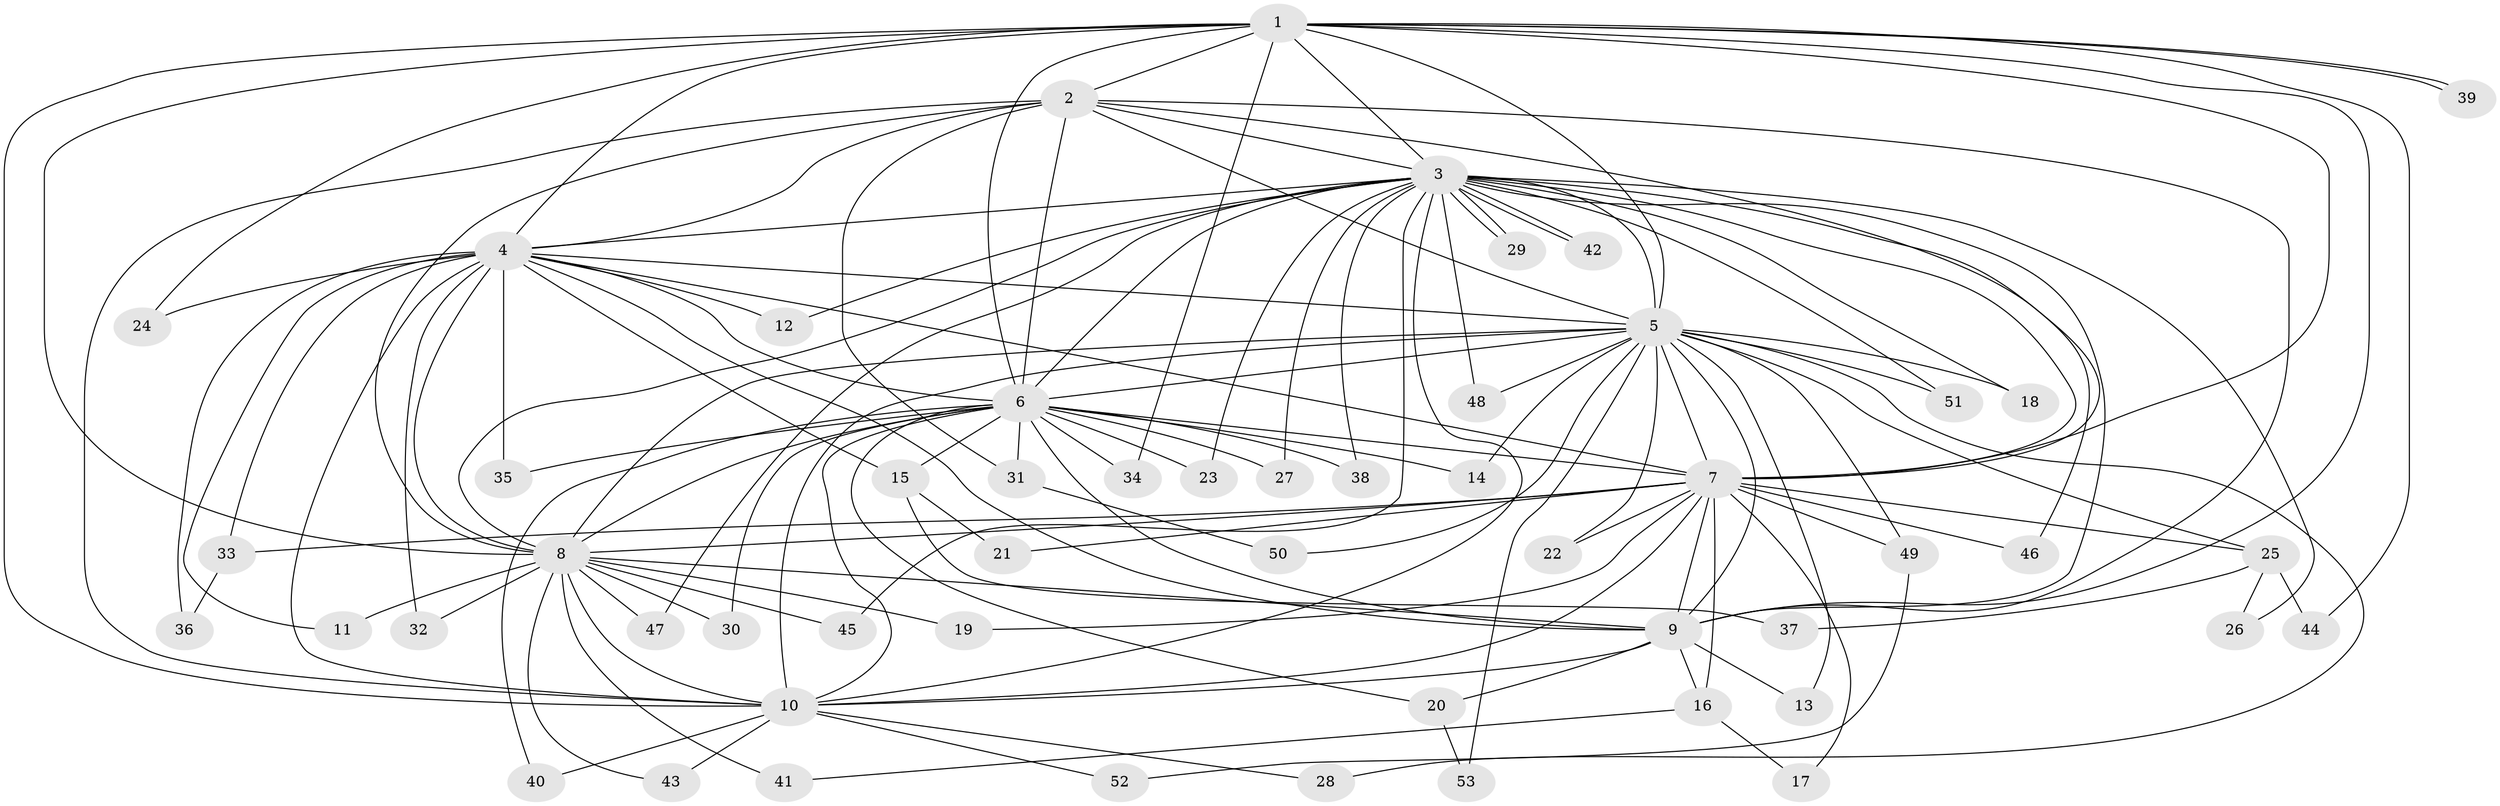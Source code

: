 // coarse degree distribution, {10: 0.025, 12: 0.05, 21: 0.025, 24: 0.025, 18: 0.025, 14: 0.025, 9: 0.025, 2: 0.7, 3: 0.075, 5: 0.025}
// Generated by graph-tools (version 1.1) at 2025/51/02/27/25 19:51:53]
// undirected, 53 vertices, 131 edges
graph export_dot {
graph [start="1"]
  node [color=gray90,style=filled];
  1;
  2;
  3;
  4;
  5;
  6;
  7;
  8;
  9;
  10;
  11;
  12;
  13;
  14;
  15;
  16;
  17;
  18;
  19;
  20;
  21;
  22;
  23;
  24;
  25;
  26;
  27;
  28;
  29;
  30;
  31;
  32;
  33;
  34;
  35;
  36;
  37;
  38;
  39;
  40;
  41;
  42;
  43;
  44;
  45;
  46;
  47;
  48;
  49;
  50;
  51;
  52;
  53;
  1 -- 2;
  1 -- 3;
  1 -- 4;
  1 -- 5;
  1 -- 6;
  1 -- 7;
  1 -- 8;
  1 -- 9;
  1 -- 10;
  1 -- 24;
  1 -- 34;
  1 -- 39;
  1 -- 39;
  1 -- 44;
  2 -- 3;
  2 -- 4;
  2 -- 5;
  2 -- 6;
  2 -- 7;
  2 -- 8;
  2 -- 9;
  2 -- 10;
  2 -- 31;
  3 -- 4;
  3 -- 5;
  3 -- 6;
  3 -- 7;
  3 -- 8;
  3 -- 9;
  3 -- 10;
  3 -- 12;
  3 -- 18;
  3 -- 23;
  3 -- 26;
  3 -- 27;
  3 -- 29;
  3 -- 29;
  3 -- 38;
  3 -- 42;
  3 -- 42;
  3 -- 45;
  3 -- 46;
  3 -- 47;
  3 -- 48;
  3 -- 51;
  4 -- 5;
  4 -- 6;
  4 -- 7;
  4 -- 8;
  4 -- 9;
  4 -- 10;
  4 -- 11;
  4 -- 12;
  4 -- 15;
  4 -- 24;
  4 -- 32;
  4 -- 33;
  4 -- 35;
  4 -- 36;
  5 -- 6;
  5 -- 7;
  5 -- 8;
  5 -- 9;
  5 -- 10;
  5 -- 13;
  5 -- 14;
  5 -- 18;
  5 -- 22;
  5 -- 25;
  5 -- 28;
  5 -- 48;
  5 -- 49;
  5 -- 50;
  5 -- 51;
  5 -- 53;
  6 -- 7;
  6 -- 8;
  6 -- 9;
  6 -- 10;
  6 -- 14;
  6 -- 15;
  6 -- 20;
  6 -- 23;
  6 -- 27;
  6 -- 30;
  6 -- 31;
  6 -- 34;
  6 -- 35;
  6 -- 38;
  6 -- 40;
  7 -- 8;
  7 -- 9;
  7 -- 10;
  7 -- 16;
  7 -- 17;
  7 -- 19;
  7 -- 21;
  7 -- 22;
  7 -- 25;
  7 -- 33;
  7 -- 46;
  7 -- 49;
  8 -- 9;
  8 -- 10;
  8 -- 11;
  8 -- 19;
  8 -- 30;
  8 -- 32;
  8 -- 41;
  8 -- 43;
  8 -- 45;
  8 -- 47;
  9 -- 10;
  9 -- 13;
  9 -- 16;
  9 -- 20;
  10 -- 28;
  10 -- 40;
  10 -- 43;
  10 -- 52;
  15 -- 21;
  15 -- 37;
  16 -- 17;
  16 -- 41;
  20 -- 53;
  25 -- 26;
  25 -- 37;
  25 -- 44;
  31 -- 50;
  33 -- 36;
  49 -- 52;
}
